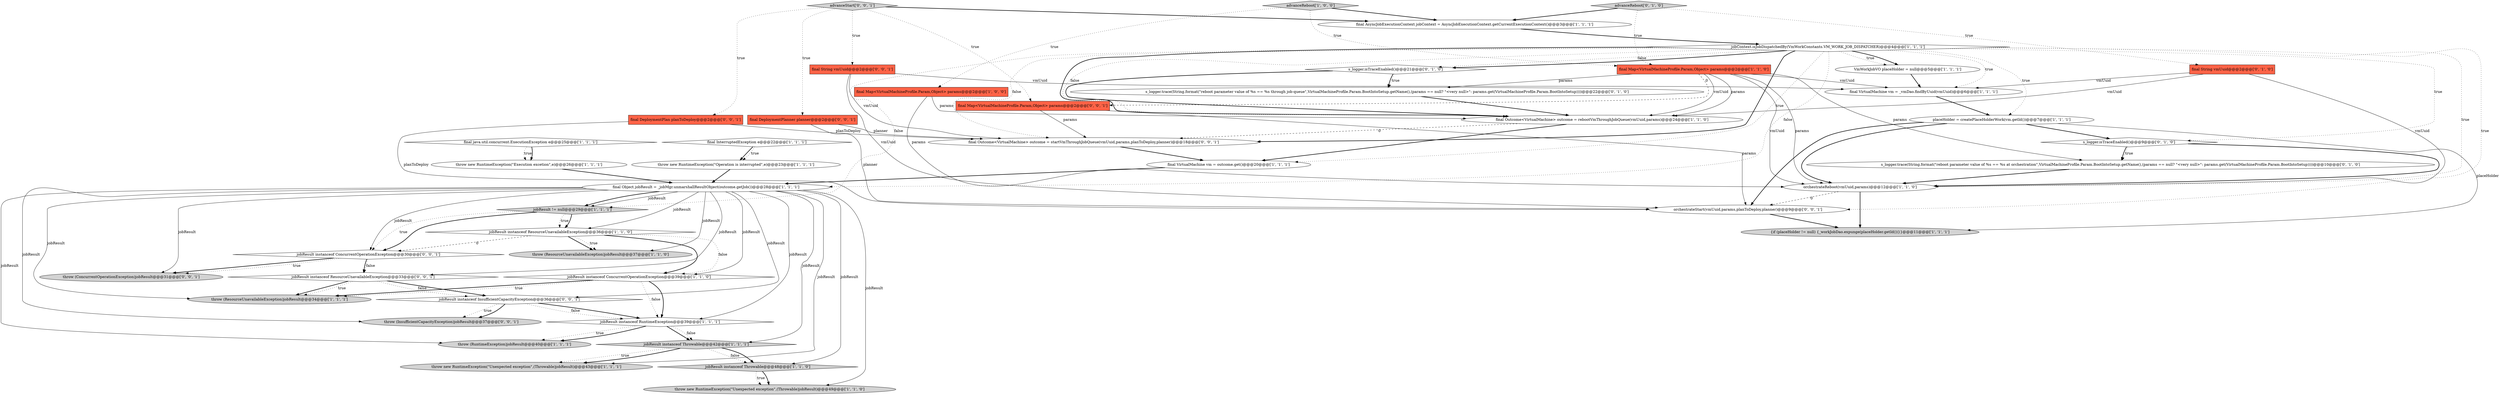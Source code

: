 digraph {
23 [style = filled, label = "jobResult instanceof RuntimeException@@@39@@@['1', '1', '1']", fillcolor = white, shape = diamond image = "AAA0AAABBB1BBB"];
38 [style = filled, label = "final DeploymentPlan planToDeploy@@@2@@@['0', '0', '1']", fillcolor = tomato, shape = box image = "AAA0AAABBB3BBB"];
42 [style = filled, label = "final Map<VirtualMachineProfile.Param,Object> params@@@2@@@['0', '0', '1']", fillcolor = tomato, shape = box image = "AAA0AAABBB3BBB"];
6 [style = filled, label = "throw (RuntimeException)jobResult@@@40@@@['1', '1', '1']", fillcolor = lightgray, shape = ellipse image = "AAA0AAABBB1BBB"];
17 [style = filled, label = "throw new RuntimeException(\"Operation is interrupted\",e)@@@23@@@['1', '1', '1']", fillcolor = white, shape = ellipse image = "AAA0AAABBB1BBB"];
35 [style = filled, label = "jobResult instanceof ResourceUnavailableException@@@33@@@['0', '0', '1']", fillcolor = white, shape = diamond image = "AAA0AAABBB3BBB"];
25 [style = filled, label = "final Outcome<VirtualMachine> outcome = rebootVmThroughJobQueue(vmUuid,params)@@@24@@@['1', '1', '0']", fillcolor = white, shape = ellipse image = "AAA0AAABBB1BBB"];
44 [style = filled, label = "final Outcome<VirtualMachine> outcome = startVmThroughJobQueue(vmUuid,params,planToDeploy,planner)@@@18@@@['0', '0', '1']", fillcolor = white, shape = ellipse image = "AAA0AAABBB3BBB"];
2 [style = filled, label = "throw new RuntimeException(\"Unexpected exception\",(Throwable)jobResult)@@@49@@@['1', '1', '0']", fillcolor = lightgray, shape = ellipse image = "AAA0AAABBB1BBB"];
11 [style = filled, label = "throw new RuntimeException(\"Unexpected exception\",(Throwable)jobResult)@@@43@@@['1', '1', '1']", fillcolor = lightgray, shape = ellipse image = "AAA0AAABBB1BBB"];
18 [style = filled, label = "jobResult instanceof Throwable@@@42@@@['1', '1', '1']", fillcolor = lightgray, shape = diamond image = "AAA0AAABBB1BBB"];
29 [style = filled, label = "s_logger.trace(String.format(\"reboot parameter value of %s == %s through job-queue\",VirtualMachineProfile.Param.BootIntoSetup.getName(),(params == null? \"<very null>\": params.get(VirtualMachineProfile.Param.BootIntoSetup))))@@@22@@@['0', '1', '0']", fillcolor = white, shape = ellipse image = "AAA1AAABBB2BBB"];
7 [style = filled, label = "throw (ResourceUnavailableException)jobResult@@@37@@@['1', '1', '0']", fillcolor = lightgray, shape = ellipse image = "AAA0AAABBB1BBB"];
14 [style = filled, label = "throw new RuntimeException(\"Execution excetion\",e)@@@26@@@['1', '1', '1']", fillcolor = white, shape = ellipse image = "AAA0AAABBB1BBB"];
16 [style = filled, label = "final VirtualMachine vm = outcome.get()@@@20@@@['1', '1', '1']", fillcolor = white, shape = ellipse image = "AAA0AAABBB1BBB"];
19 [style = filled, label = "jobContext.isJobDispatchedBy(VmWorkConstants.VM_WORK_JOB_DISPATCHER)@@@4@@@['1', '1', '1']", fillcolor = white, shape = diamond image = "AAA0AAABBB1BBB"];
30 [style = filled, label = "s_logger.isTraceEnabled()@@@9@@@['0', '1', '0']", fillcolor = white, shape = diamond image = "AAA1AAABBB2BBB"];
21 [style = filled, label = "final AsyncJobExecutionContext jobContext = AsyncJobExecutionContext.getCurrentExecutionContext()@@@3@@@['1', '1', '1']", fillcolor = white, shape = ellipse image = "AAA0AAABBB1BBB"];
24 [style = filled, label = "jobResult instanceof ResourceUnavailableException@@@36@@@['1', '1', '0']", fillcolor = white, shape = diamond image = "AAA0AAABBB1BBB"];
31 [style = filled, label = "s_logger.isTraceEnabled()@@@21@@@['0', '1', '0']", fillcolor = white, shape = diamond image = "AAA1AAABBB2BBB"];
39 [style = filled, label = "orchestrateStart(vmUuid,params,planToDeploy,planner)@@@9@@@['0', '0', '1']", fillcolor = white, shape = ellipse image = "AAA0AAABBB3BBB"];
4 [style = filled, label = "jobResult instanceof Throwable@@@48@@@['1', '1', '0']", fillcolor = lightgray, shape = diamond image = "AAA0AAABBB1BBB"];
43 [style = filled, label = "throw (InsufficientCapacityException)jobResult@@@37@@@['0', '0', '1']", fillcolor = lightgray, shape = ellipse image = "AAA0AAABBB3BBB"];
20 [style = filled, label = "jobResult != null@@@29@@@['1', '1', '1']", fillcolor = lightgray, shape = diamond image = "AAA0AAABBB1BBB"];
32 [style = filled, label = "s_logger.trace(String.format(\"reboot parameter value of %s == %s at orchestration\",VirtualMachineProfile.Param.BootIntoSetup.getName(),(params == null? \"<very null>\": params.get(VirtualMachineProfile.Param.BootIntoSetup))))@@@10@@@['0', '1', '0']", fillcolor = white, shape = ellipse image = "AAA1AAABBB2BBB"];
41 [style = filled, label = "final DeploymentPlanner planner@@@2@@@['0', '0', '1']", fillcolor = tomato, shape = box image = "AAA0AAABBB3BBB"];
45 [style = filled, label = "throw (ConcurrentOperationException)jobResult@@@31@@@['0', '0', '1']", fillcolor = lightgray, shape = ellipse image = "AAA0AAABBB3BBB"];
37 [style = filled, label = "advanceStart['0', '0', '1']", fillcolor = lightgray, shape = diamond image = "AAA0AAABBB3BBB"];
34 [style = filled, label = "jobResult instanceof InsufficientCapacityException@@@36@@@['0', '0', '1']", fillcolor = white, shape = diamond image = "AAA0AAABBB3BBB"];
22 [style = filled, label = "advanceReboot['1', '0', '0']", fillcolor = lightgray, shape = diamond image = "AAA0AAABBB1BBB"];
10 [style = filled, label = "placeHolder = createPlaceHolderWork(vm.getId())@@@7@@@['1', '1', '1']", fillcolor = white, shape = ellipse image = "AAA0AAABBB1BBB"];
13 [style = filled, label = "{if (placeHolder != null) {_workJobDao.expunge(placeHolder.getId())}}@@@11@@@['1', '1', '1']", fillcolor = lightgray, shape = ellipse image = "AAA0AAABBB1BBB"];
9 [style = filled, label = "VmWorkJobVO placeHolder = null@@@5@@@['1', '1', '1']", fillcolor = white, shape = ellipse image = "AAA0AAABBB1BBB"];
36 [style = filled, label = "jobResult instanceof ConcurrentOperationException@@@30@@@['0', '0', '1']", fillcolor = white, shape = diamond image = "AAA0AAABBB3BBB"];
0 [style = filled, label = "final Map<VirtualMachineProfile.Param,Object> params@@@2@@@['1', '0', '0']", fillcolor = tomato, shape = box image = "AAA0AAABBB1BBB"];
12 [style = filled, label = "final VirtualMachine vm = _vmDao.findByUuid(vmUuid)@@@6@@@['1', '1', '1']", fillcolor = white, shape = ellipse image = "AAA0AAABBB1BBB"];
27 [style = filled, label = "final InterruptedException e@@@22@@@['1', '1', '1']", fillcolor = white, shape = diamond image = "AAA0AAABBB1BBB"];
1 [style = filled, label = "throw (ResourceUnavailableException)jobResult@@@34@@@['1', '1', '1']", fillcolor = lightgray, shape = ellipse image = "AAA0AAABBB1BBB"];
40 [style = filled, label = "final String vmUuid@@@2@@@['0', '0', '1']", fillcolor = tomato, shape = box image = "AAA0AAABBB3BBB"];
8 [style = filled, label = "jobResult instanceof ConcurrentOperationException@@@39@@@['1', '1', '0']", fillcolor = white, shape = diamond image = "AAA0AAABBB1BBB"];
28 [style = filled, label = "final String vmUuid@@@2@@@['0', '1', '0']", fillcolor = tomato, shape = box image = "AAA0AAABBB2BBB"];
33 [style = filled, label = "advanceReboot['0', '1', '0']", fillcolor = lightgray, shape = diamond image = "AAA0AAABBB2BBB"];
3 [style = filled, label = "final Object jobResult = _jobMgr.unmarshallResultObject(outcome.getJob())@@@28@@@['1', '1', '1']", fillcolor = white, shape = ellipse image = "AAA0AAABBB1BBB"];
5 [style = filled, label = "final Map<VirtualMachineProfile.Param,Object> params@@@2@@@['1', '1', '0']", fillcolor = tomato, shape = box image = "AAA0AAABBB1BBB"];
26 [style = filled, label = "final java.util.concurrent.ExecutionException e@@@25@@@['1', '1', '1']", fillcolor = white, shape = diamond image = "AAA0AAABBB1BBB"];
15 [style = filled, label = "orchestrateReboot(vmUuid,params)@@@12@@@['1', '1', '0']", fillcolor = white, shape = ellipse image = "AAA0AAABBB1BBB"];
5->42 [style = dashed, label="0"];
14->3 [style = bold, label=""];
10->30 [style = bold, label=""];
10->39 [style = bold, label=""];
34->23 [style = bold, label=""];
3->36 [style = solid, label="jobResult"];
17->3 [style = bold, label=""];
5->15 [style = solid, label="vmUuid"];
33->5 [style = dotted, label="true"];
4->2 [style = bold, label=""];
18->11 [style = dotted, label="true"];
33->21 [style = bold, label=""];
3->6 [style = solid, label="jobResult"];
12->10 [style = bold, label=""];
15->39 [style = dashed, label="0"];
25->16 [style = bold, label=""];
18->4 [style = dotted, label="false"];
26->14 [style = dotted, label="true"];
3->4 [style = solid, label="jobResult"];
15->13 [style = bold, label=""];
38->44 [style = solid, label="planToDeploy"];
33->28 [style = dotted, label="true"];
10->15 [style = bold, label=""];
42->44 [style = solid, label="params"];
31->29 [style = bold, label=""];
3->20 [style = solid, label="jobResult"];
24->8 [style = dotted, label="false"];
35->34 [style = bold, label=""];
5->25 [style = solid, label="vmUuid"];
36->35 [style = bold, label=""];
9->12 [style = bold, label=""];
36->45 [style = bold, label=""];
3->35 [style = solid, label="jobResult"];
24->7 [style = bold, label=""];
39->13 [style = bold, label=""];
8->23 [style = bold, label=""];
19->10 [style = dotted, label="true"];
20->24 [style = dotted, label="true"];
35->1 [style = bold, label=""];
30->32 [style = dotted, label="true"];
37->21 [style = bold, label=""];
41->44 [style = solid, label="planner"];
37->41 [style = dotted, label="true"];
19->39 [style = dotted, label="true"];
27->17 [style = bold, label=""];
42->39 [style = solid, label="params"];
3->8 [style = solid, label="jobResult"];
40->44 [style = solid, label="vmUuid"];
23->18 [style = bold, label=""];
34->43 [style = dotted, label="true"];
22->21 [style = bold, label=""];
20->36 [style = bold, label=""];
19->25 [style = dotted, label="false"];
31->25 [style = bold, label=""];
28->25 [style = solid, label="vmUuid"];
23->6 [style = dotted, label="true"];
37->40 [style = dotted, label="true"];
41->39 [style = solid, label="planner"];
23->18 [style = dotted, label="false"];
24->36 [style = dashed, label="0"];
24->7 [style = dotted, label="true"];
19->44 [style = bold, label=""];
20->36 [style = dotted, label="true"];
19->9 [style = dotted, label="true"];
28->12 [style = solid, label="vmUuid"];
26->14 [style = bold, label=""];
35->1 [style = dotted, label="true"];
5->15 [style = solid, label="params"];
3->1 [style = solid, label="jobResult"];
40->39 [style = solid, label="vmUuid"];
29->25 [style = bold, label=""];
19->44 [style = dotted, label="false"];
28->15 [style = solid, label="vmUuid"];
8->1 [style = bold, label=""];
19->25 [style = bold, label=""];
37->38 [style = dotted, label="true"];
19->16 [style = dotted, label="true"];
21->19 [style = bold, label=""];
23->6 [style = bold, label=""];
22->0 [style = dotted, label="true"];
5->12 [style = solid, label="vmUuid"];
16->3 [style = bold, label=""];
19->12 [style = dotted, label="true"];
30->32 [style = bold, label=""];
37->42 [style = dotted, label="true"];
19->15 [style = dotted, label="true"];
20->24 [style = bold, label=""];
22->5 [style = dotted, label="true"];
34->43 [style = bold, label=""];
24->8 [style = bold, label=""];
36->45 [style = dotted, label="true"];
0->25 [style = solid, label="params"];
10->13 [style = solid, label="placeHolder"];
8->1 [style = dotted, label="true"];
34->23 [style = dotted, label="false"];
5->29 [style = solid, label="params"];
25->44 [style = dashed, label="0"];
18->11 [style = bold, label=""];
3->24 [style = solid, label="jobResult"];
19->3 [style = dotted, label="false"];
4->2 [style = dotted, label="true"];
3->18 [style = solid, label="jobResult"];
19->9 [style = bold, label=""];
19->20 [style = dotted, label="false"];
19->31 [style = dotted, label="false"];
30->15 [style = bold, label=""];
27->17 [style = dotted, label="true"];
3->43 [style = solid, label="jobResult"];
38->39 [style = solid, label="planToDeploy"];
3->45 [style = solid, label="jobResult"];
3->11 [style = solid, label="jobResult"];
3->20 [style = bold, label=""];
8->23 [style = dotted, label="false"];
0->15 [style = solid, label="params"];
3->34 [style = solid, label="jobResult"];
40->12 [style = solid, label="vmUuid"];
44->16 [style = bold, label=""];
36->35 [style = dotted, label="false"];
31->29 [style = dotted, label="true"];
5->32 [style = solid, label="params"];
3->23 [style = solid, label="jobResult"];
3->2 [style = solid, label="jobResult"];
19->31 [style = bold, label=""];
19->30 [style = dotted, label="true"];
3->7 [style = solid, label="jobResult"];
32->15 [style = bold, label=""];
5->25 [style = solid, label="params"];
18->4 [style = bold, label=""];
35->34 [style = dotted, label="false"];
}
